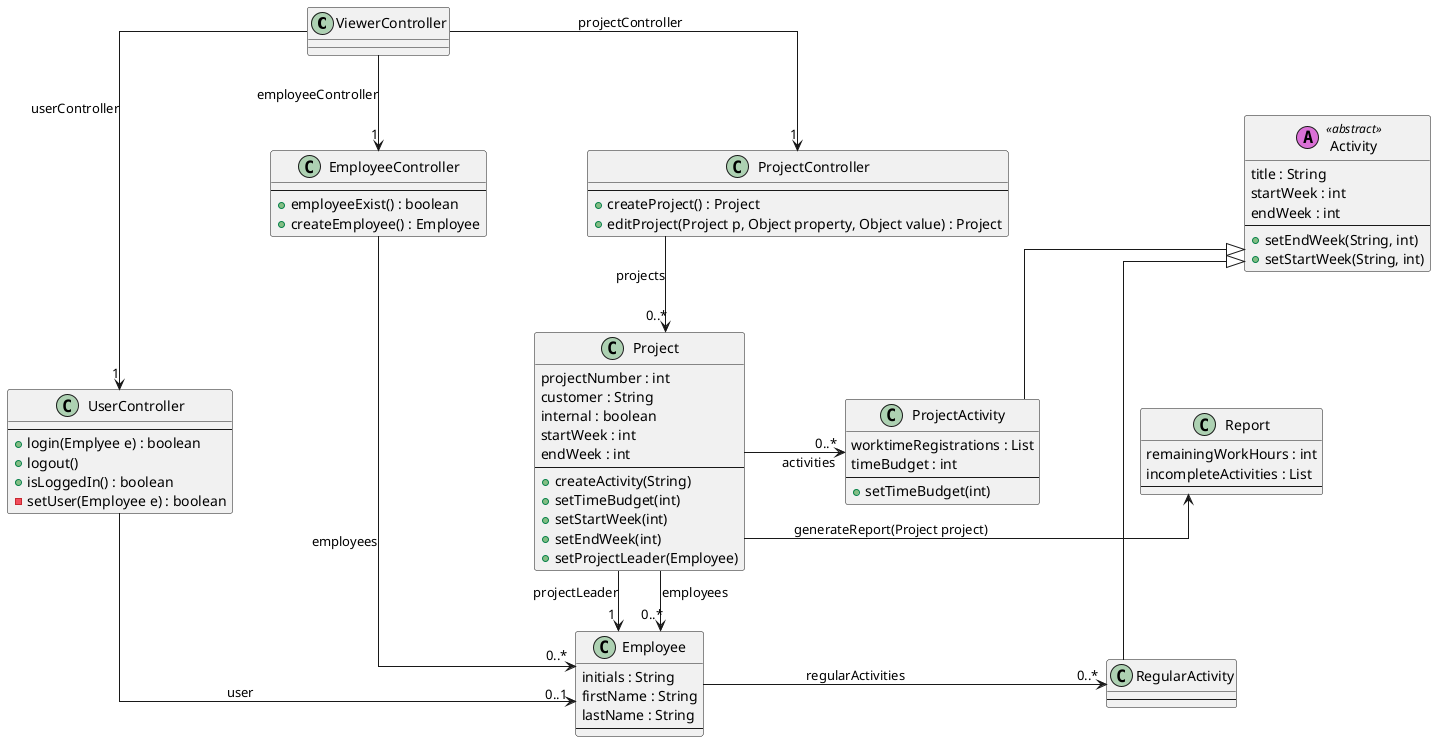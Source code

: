 @startuml ClassDiagramMVC
skinparam linetype ortho
skinparam Nodesep 100
' skinparam Ranksep 50
class ViewerController{
    
}

class UserController {
    --
    + login(Emplyee e) : boolean
    + logout()
    + isLoggedIn() : boolean
    - setUser(Employee e) : boolean
}

class EmployeeController {
    --
    + employeeExist() : boolean
    + createEmployee() : Employee
}

class ProjectController {
    --
    + createProject() : Project
    + editProject(Project p, Object property, Object value) : Project
}

class Report{
    remainingWorkHours : int
    incompleteActivities : List
    --
}

class Project{
    projectNumber : int
    customer : String
    internal : boolean
    startWeek : int
    endWeek : int
    --
    + createActivity(String)
    + setTimeBudget(int)
    + setStartWeek(int)
    + setEndWeek(int)
    + setProjectLeader(Employee)
}
class ProjectActivity{
    worktimeRegistrations : List
    timeBudget : int
    --
    + setTimeBudget(int)
}
class Activity <<(A, orchid)abstract>>{
    title : String
    startWeek : int
    endWeek : int
    --
    + setEndWeek(String, int)
    + setStartWeek(String, int)
}
class RegularActivity{
    --
}

class Employee{
    initials : String
    firstName : String
    lastName : String
    --
}

ViewerController --> "1" EmployeeController : employeeController
ViewerController --> "1" ProjectController : projectController
ViewerController --> "1" UserController : userController

ProjectController --> "0..*" Project : projects
Project -> Report : generateReport(Project project)
EmployeeController --> "0..*" Employee : employees

UserController --> "0..1" Employee : user

Activity <|-- ProjectActivity
Activity <|- RegularActivity

Project --> "1" Employee : projectLeader
Project --> "0..*" Employee : employees
Project -> "0..*" ProjectActivity : activities
Employee -> "0..*" RegularActivity : regularActivities

@enduml